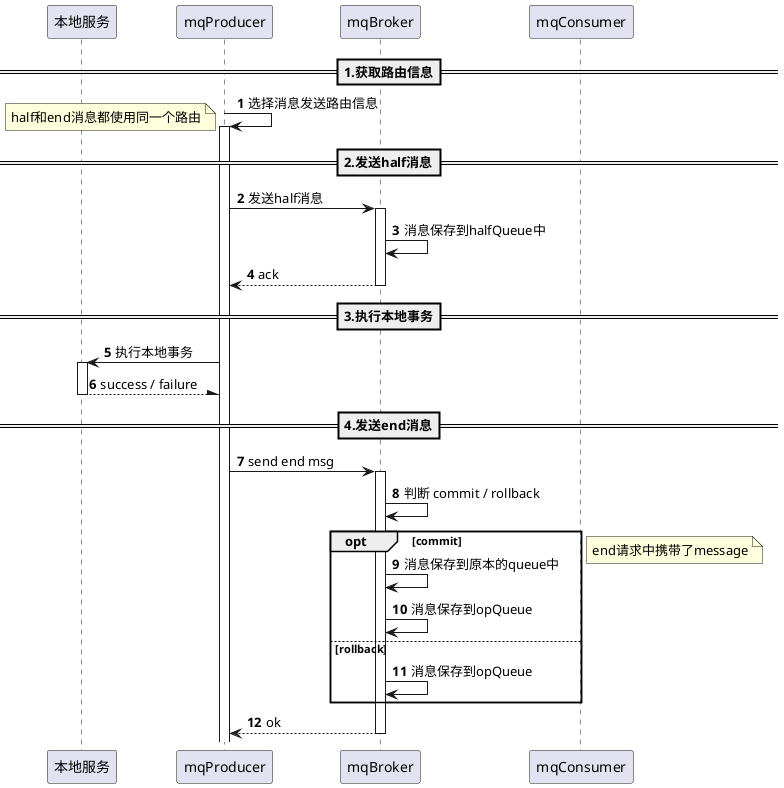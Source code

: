 @startuml
autonumber

participant 本地服务 as localServer
participant mqProducer
participant mqBroker
participant mqConsumer

==1.获取路由信息==
mqProducer -> mqProducer ++: 选择消息发送路由信息
note left : half和end消息都使用同一个路由
==2.发送half消息==
mqProducer -> mqBroker ++: 发送half消息
mqBroker -> mqBroker : 消息保存到halfQueue中
return ack
==3.执行本地事务==
mqProducer -> localServer ++: 执行本地事务
localServer --\ mqProducer --: success / failure
==4.发送end消息==
mqProducer -> mqBroker ++: send end msg
mqBroker -> mqBroker : 判断 commit / rollback
opt commit
    mqBroker -> mqBroker : 消息保存到原本的queue中
    mqBroker -> mqBroker : 消息保存到opQueue
else rollback
    mqBroker -> mqBroker : 消息保存到opQueue
end
note right : end请求中携带了message
return ok

@enduml